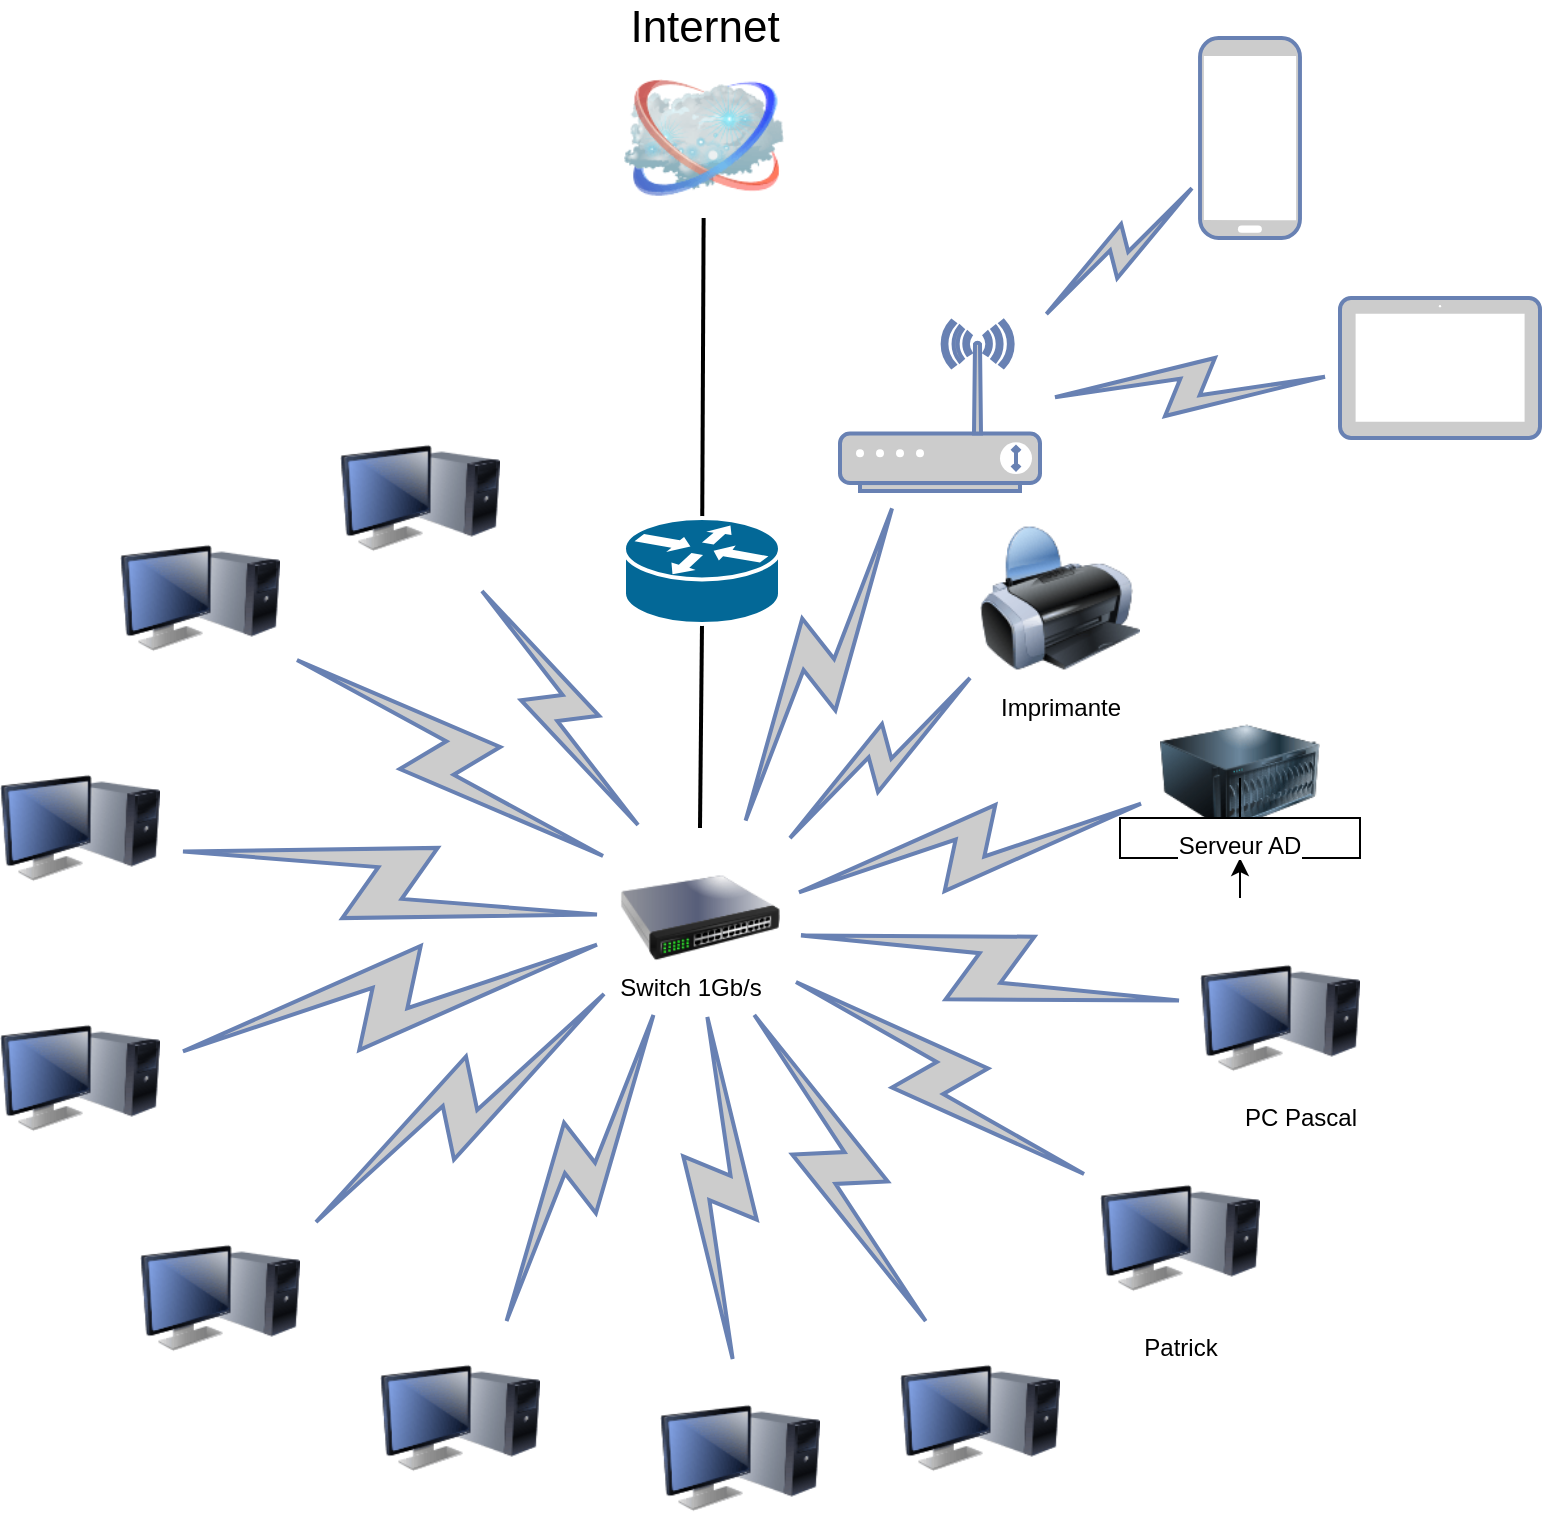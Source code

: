 <mxfile version="20.8.16" type="github">
  <diagram name="Page-1" id="55a83fd1-7818-8e21-69c5-c3457e3827bb">
    <mxGraphModel dx="1793" dy="945" grid="1" gridSize="10" guides="1" tooltips="1" connect="1" arrows="1" fold="1" page="1" pageScale="1" pageWidth="1100" pageHeight="850" background="none" math="0" shadow="0">
      <root>
        <mxCell id="0" />
        <mxCell id="1" parent="0" />
        <mxCell id="69ecfefc5c41e42c-18" style="edgeStyle=none;rounded=0;html=1;labelBackgroundColor=none;endArrow=none;strokeWidth=2;fontFamily=Verdana;fontSize=22;entryX=0.5;entryY=1;entryDx=0;entryDy=0;entryPerimeter=0;" parent="1" target="EihISTI_zLkWKoRs14u7-1" edge="1">
          <mxGeometry relative="1" as="geometry">
            <mxPoint x="510" y="465" as="sourcePoint" />
            <mxPoint x="510" y="370" as="targetPoint" />
          </mxGeometry>
        </mxCell>
        <mxCell id="69ecfefc5c41e42c-2" value="Internet" style="image;html=1;labelBackgroundColor=#ffffff;image=img/lib/clip_art/networking/Cloud_128x128.png;rounded=1;shadow=0;comic=0;strokeWidth=2;fontSize=22;labelPosition=center;verticalLabelPosition=top;align=center;verticalAlign=bottom;" parent="1" vertex="1">
          <mxGeometry x="472" y="80" width="80" height="80" as="geometry" />
        </mxCell>
        <mxCell id="69ecfefc5c41e42c-19" style="edgeStyle=none;rounded=0;html=1;labelBackgroundColor=none;endArrow=none;strokeWidth=2;fontFamily=Verdana;fontSize=22" parent="1" source="EihISTI_zLkWKoRs14u7-1" target="69ecfefc5c41e42c-2" edge="1">
          <mxGeometry relative="1" as="geometry">
            <mxPoint x="510" y="290" as="sourcePoint" />
          </mxGeometry>
        </mxCell>
        <mxCell id="69ecfefc5c41e42c-11" value="" style="html=1;fillColor=#CCCCCC;strokeColor=#6881B3;gradientColor=none;gradientDirection=north;strokeWidth=2;shape=mxgraph.networks.comm_link_edge;html=1;labelBackgroundColor=none;endArrow=none;fontFamily=Verdana;fontSize=22;fontColor=#000000;" parent="1" source="A0iNvt5tao1oBWCM4FDB-3" target="A0iNvt5tao1oBWCM4FDB-2" edge="1">
          <mxGeometry width="100" height="100" relative="1" as="geometry">
            <mxPoint x="370" y="340" as="sourcePoint" />
            <mxPoint x="468" y="501.875" as="targetPoint" />
          </mxGeometry>
        </mxCell>
        <mxCell id="69ecfefc5c41e42c-12" value="" style="html=1;fillColor=#CCCCCC;strokeColor=#6881B3;gradientColor=none;gradientDirection=north;strokeWidth=2;shape=mxgraph.networks.comm_link_edge;html=1;labelBackgroundColor=none;endArrow=none;fontFamily=Verdana;fontSize=22;fontColor=#000000;fontStyle=1;" parent="1" source="A0iNvt5tao1oBWCM4FDB-26" target="A0iNvt5tao1oBWCM4FDB-2" edge="1">
          <mxGeometry width="100" height="100" relative="1" as="geometry">
            <mxPoint x="310" y="385" as="sourcePoint" />
            <mxPoint x="470" y="526.875" as="targetPoint" />
          </mxGeometry>
        </mxCell>
        <mxCell id="69ecfefc5c41e42c-13" value="" style="html=1;fillColor=#CCCCCC;strokeColor=#6881B3;gradientColor=none;gradientDirection=north;strokeWidth=2;shape=mxgraph.networks.comm_link_edge;html=1;labelBackgroundColor=none;endArrow=none;fontFamily=Verdana;fontSize=22;fontColor=#000000;" parent="1" source="A0iNvt5tao1oBWCM4FDB-12" target="A0iNvt5tao1oBWCM4FDB-2" edge="1">
          <mxGeometry width="100" height="100" relative="1" as="geometry">
            <mxPoint x="430" y="740" as="sourcePoint" />
            <mxPoint x="485.51" y="545" as="targetPoint" />
          </mxGeometry>
        </mxCell>
        <mxCell id="69ecfefc5c41e42c-14" value="" style="html=1;fillColor=#CCCCCC;strokeColor=#6881B3;gradientColor=none;gradientDirection=north;strokeWidth=2;shape=mxgraph.networks.comm_link_edge;html=1;labelBackgroundColor=none;endArrow=none;fontFamily=Verdana;fontSize=22;fontColor=#000000;" parent="1" source="A0iNvt5tao1oBWCM4FDB-7" target="A0iNvt5tao1oBWCM4FDB-2" edge="1">
          <mxGeometry width="100" height="100" relative="1" as="geometry">
            <mxPoint x="580" y="710" as="sourcePoint" />
            <mxPoint x="520" y="670" as="targetPoint" />
          </mxGeometry>
        </mxCell>
        <mxCell id="69ecfefc5c41e42c-15" value="" style="html=1;fillColor=#CCCCCC;strokeColor=#6881B3;gradientColor=none;gradientDirection=north;strokeWidth=2;shape=mxgraph.networks.comm_link_edge;html=1;labelBackgroundColor=none;endArrow=none;fontFamily=Verdana;fontSize=22;fontColor=#000000;" parent="1" source="A0iNvt5tao1oBWCM4FDB-11" target="A0iNvt5tao1oBWCM4FDB-2" edge="1">
          <mxGeometry width="100" height="100" relative="1" as="geometry">
            <mxPoint x="730" y="678.462" as="sourcePoint" />
            <mxPoint x="550" y="536.538" as="targetPoint" />
          </mxGeometry>
        </mxCell>
        <mxCell id="69ecfefc5c41e42c-16" value="" style="html=1;fillColor=#CCCCCC;strokeColor=#6881B3;gradientColor=none;gradientDirection=north;strokeWidth=2;shape=mxgraph.networks.comm_link_edge;html=1;labelBackgroundColor=none;endArrow=none;fontFamily=Verdana;fontSize=22;fontColor=#000000;" parent="1" source="A0iNvt5tao1oBWCM4FDB-10" target="A0iNvt5tao1oBWCM4FDB-2" edge="1">
          <mxGeometry width="100" height="100" relative="1" as="geometry">
            <mxPoint x="800" y="579.697" as="sourcePoint" />
            <mxPoint x="550" y="515.303" as="targetPoint" />
          </mxGeometry>
        </mxCell>
        <mxCell id="69ecfefc5c41e42c-17" value="" style="html=1;fillColor=#CCCCCC;strokeColor=#6881B3;gradientColor=none;gradientDirection=north;strokeWidth=2;shape=mxgraph.networks.comm_link_edge;html=1;labelBackgroundColor=none;endArrow=none;fontFamily=Verdana;fontSize=22;fontColor=#000000;" parent="1" source="A0iNvt5tao1oBWCM4FDB-9" target="A0iNvt5tao1oBWCM4FDB-2" edge="1">
          <mxGeometry width="100" height="100" relative="1" as="geometry">
            <mxPoint x="810" y="447.647" as="sourcePoint" />
            <mxPoint x="550" y="497.353" as="targetPoint" />
          </mxGeometry>
        </mxCell>
        <mxCell id="A0iNvt5tao1oBWCM4FDB-2" value="" style="image;html=1;image=img/lib/clip_art/networking/Switch_128x128.png" parent="1" vertex="1">
          <mxGeometry x="470" y="470" width="80" height="80" as="geometry" />
        </mxCell>
        <mxCell id="A0iNvt5tao1oBWCM4FDB-3" value="" style="image;html=1;image=img/lib/clip_art/computers/Monitor_Tower_128x128.png" parent="1" vertex="1">
          <mxGeometry x="330" y="260" width="80" height="80" as="geometry" />
        </mxCell>
        <mxCell id="A0iNvt5tao1oBWCM4FDB-4" value="" style="html=1;outlineConnect=0;fillColor=#CCCCCC;strokeColor=#6881B3;gradientColor=none;gradientDirection=north;strokeWidth=2;shape=mxgraph.networks.comm_link_edge;html=1;rounded=0;" parent="1" source="A0iNvt5tao1oBWCM4FDB-14" target="A0iNvt5tao1oBWCM4FDB-2" edge="1">
          <mxGeometry width="100" height="100" relative="1" as="geometry">
            <mxPoint x="230" y="550" as="sourcePoint" />
            <mxPoint x="350" y="560" as="targetPoint" />
            <Array as="points">
              <mxPoint x="380" y="510" />
            </Array>
          </mxGeometry>
        </mxCell>
        <mxCell id="A0iNvt5tao1oBWCM4FDB-5" value="" style="html=1;outlineConnect=0;fillColor=#CCCCCC;strokeColor=#6881B3;gradientColor=none;gradientDirection=north;strokeWidth=2;shape=mxgraph.networks.comm_link_edge;html=1;rounded=0;" parent="1" source="A0iNvt5tao1oBWCM4FDB-13" target="A0iNvt5tao1oBWCM4FDB-2" edge="1">
          <mxGeometry width="100" height="100" relative="1" as="geometry">
            <mxPoint x="310" y="660" as="sourcePoint" />
            <mxPoint x="470" y="540" as="targetPoint" />
          </mxGeometry>
        </mxCell>
        <mxCell id="A0iNvt5tao1oBWCM4FDB-6" value="" style="html=1;outlineConnect=0;fillColor=#CCCCCC;strokeColor=#6881B3;gradientColor=none;gradientDirection=north;strokeWidth=2;shape=mxgraph.networks.comm_link_edge;html=1;rounded=0;" parent="1" source="A0iNvt5tao1oBWCM4FDB-2" target="A0iNvt5tao1oBWCM4FDB-8" edge="1">
          <mxGeometry width="100" height="100" relative="1" as="geometry">
            <mxPoint x="540" y="480" as="sourcePoint" />
            <mxPoint x="710" y="350" as="targetPoint" />
          </mxGeometry>
        </mxCell>
        <mxCell id="A0iNvt5tao1oBWCM4FDB-7" value="" style="image;html=1;image=img/lib/clip_art/computers/Monitor_Tower_128x128.png" parent="1" vertex="1">
          <mxGeometry x="349.996" y="720" width="80" height="80" as="geometry" />
        </mxCell>
        <mxCell id="A0iNvt5tao1oBWCM4FDB-8" value="" style="image;html=1;image=img/lib/clip_art/computers/Monitor_Tower_128x128.png" parent="1" vertex="1">
          <mxGeometry x="760" y="520" width="80" height="80" as="geometry" />
        </mxCell>
        <mxCell id="A0iNvt5tao1oBWCM4FDB-9" value="" style="image;html=1;image=img/lib/clip_art/computers/Monitor_Tower_128x128.png" parent="1" vertex="1">
          <mxGeometry x="710" y="630" width="80" height="80" as="geometry" />
        </mxCell>
        <mxCell id="A0iNvt5tao1oBWCM4FDB-10" value="" style="image;html=1;image=img/lib/clip_art/computers/Monitor_Tower_128x128.png" parent="1" vertex="1">
          <mxGeometry x="610" y="720" width="80" height="80" as="geometry" />
        </mxCell>
        <mxCell id="A0iNvt5tao1oBWCM4FDB-11" value="" style="image;html=1;image=img/lib/clip_art/computers/Monitor_Tower_128x128.png" parent="1" vertex="1">
          <mxGeometry x="490" y="740" width="80" height="80" as="geometry" />
        </mxCell>
        <mxCell id="A0iNvt5tao1oBWCM4FDB-12" value="" style="image;html=1;image=img/lib/clip_art/computers/Monitor_Tower_128x128.png" parent="1" vertex="1">
          <mxGeometry x="230" y="660" width="80" height="80" as="geometry" />
        </mxCell>
        <mxCell id="A0iNvt5tao1oBWCM4FDB-13" value="" style="image;html=1;image=img/lib/clip_art/computers/Monitor_Tower_128x128.png" parent="1" vertex="1">
          <mxGeometry x="160" y="550" width="80" height="80" as="geometry" />
        </mxCell>
        <mxCell id="A0iNvt5tao1oBWCM4FDB-14" value="" style="image;html=1;image=img/lib/clip_art/computers/Monitor_Tower_128x128.png" parent="1" vertex="1">
          <mxGeometry x="160" y="425" width="80" height="80" as="geometry" />
        </mxCell>
        <mxCell id="A0iNvt5tao1oBWCM4FDB-15" value="" style="html=1;outlineConnect=0;fillColor=#CCCCCC;strokeColor=#6881B3;gradientColor=none;gradientDirection=north;strokeWidth=2;shape=mxgraph.networks.comm_link_edge;html=1;rounded=0;" parent="1" source="A0iNvt5tao1oBWCM4FDB-2" target="A0iNvt5tao1oBWCM4FDB-17" edge="1">
          <mxGeometry width="100" height="100" relative="1" as="geometry">
            <mxPoint x="520" y="475" as="sourcePoint" />
            <mxPoint x="620" y="375" as="targetPoint" />
          </mxGeometry>
        </mxCell>
        <mxCell id="A0iNvt5tao1oBWCM4FDB-16" value="" style="html=1;outlineConnect=0;fillColor=#CCCCCC;strokeColor=#6881B3;gradientColor=none;gradientDirection=north;strokeWidth=2;shape=mxgraph.networks.comm_link_edge;html=1;rounded=0;" parent="1" source="A0iNvt5tao1oBWCM4FDB-2" target="A0iNvt5tao1oBWCM4FDB-18" edge="1">
          <mxGeometry width="100" height="100" relative="1" as="geometry">
            <mxPoint x="590" y="500" as="sourcePoint" />
            <mxPoint x="780" y="430" as="targetPoint" />
          </mxGeometry>
        </mxCell>
        <mxCell id="A0iNvt5tao1oBWCM4FDB-17" value="" style="image;html=1;image=img/lib/clip_art/computers/Printer_128x128.png" parent="1" vertex="1">
          <mxGeometry x="650" y="310" width="80" height="80" as="geometry" />
        </mxCell>
        <mxCell id="A0iNvt5tao1oBWCM4FDB-18" value="" style="image;html=1;image=img/lib/clip_art/computers/Server_128x128.png" parent="1" vertex="1">
          <mxGeometry x="740" y="400" width="80" height="80" as="geometry" />
        </mxCell>
        <mxCell id="A0iNvt5tao1oBWCM4FDB-21" value="" style="edgeStyle=orthogonalEdgeStyle;rounded=0;orthogonalLoop=1;jettySize=auto;html=1;" parent="1" source="A0iNvt5tao1oBWCM4FDB-19" target="A0iNvt5tao1oBWCM4FDB-18" edge="1">
          <mxGeometry relative="1" as="geometry">
            <mxPoint x="770" y="400" as="targetPoint" />
          </mxGeometry>
        </mxCell>
        <mxCell id="A0iNvt5tao1oBWCM4FDB-19" value="&lt;font style=&quot;vertical-align: inherit;&quot;&gt;&lt;font style=&quot;vertical-align: inherit;&quot;&gt;Serveur AD&lt;/font&gt;&lt;/font&gt;" style="whiteSpace=wrap;html=1;verticalAlign=top;labelBackgroundColor=default;" parent="1" vertex="1">
          <mxGeometry x="720" y="460" width="120" height="20" as="geometry" />
        </mxCell>
        <mxCell id="A0iNvt5tao1oBWCM4FDB-22" value="&lt;font style=&quot;vertical-align: inherit;&quot;&gt;&lt;font style=&quot;vertical-align: inherit;&quot;&gt;PC Pascal&lt;/font&gt;&lt;/font&gt;" style="text;html=1;align=center;verticalAlign=middle;resizable=0;points=[];autosize=1;strokeColor=none;fillColor=none;" parent="1" vertex="1">
          <mxGeometry x="770" y="595" width="80" height="30" as="geometry" />
        </mxCell>
        <mxCell id="A0iNvt5tao1oBWCM4FDB-23" value="&lt;font style=&quot;vertical-align: inherit;&quot;&gt;&lt;font style=&quot;vertical-align: inherit;&quot;&gt;Imprimante&lt;/font&gt;&lt;/font&gt;" style="text;html=1;align=center;verticalAlign=middle;resizable=0;points=[];autosize=1;strokeColor=none;fillColor=none;" parent="1" vertex="1">
          <mxGeometry x="650" y="390" width="80" height="30" as="geometry" />
        </mxCell>
        <mxCell id="A0iNvt5tao1oBWCM4FDB-24" value="&lt;font style=&quot;vertical-align: inherit;&quot;&gt;&lt;font style=&quot;vertical-align: inherit;&quot;&gt;&lt;font style=&quot;vertical-align: inherit;&quot;&gt;&lt;font style=&quot;vertical-align: inherit;&quot;&gt;Switch 1Gb/s&lt;/font&gt;&lt;/font&gt;&lt;/font&gt;&lt;/font&gt;" style="text;html=1;align=center;verticalAlign=middle;resizable=0;points=[];autosize=1;strokeColor=none;fillColor=none;" parent="1" vertex="1">
          <mxGeometry x="460" y="530" width="90" height="30" as="geometry" />
        </mxCell>
        <mxCell id="A0iNvt5tao1oBWCM4FDB-26" value="" style="image;html=1;image=img/lib/clip_art/computers/Monitor_Tower_128x128.png" parent="1" vertex="1">
          <mxGeometry x="220" y="310" width="80" height="80" as="geometry" />
        </mxCell>
        <mxCell id="EihISTI_zLkWKoRs14u7-1" value="" style="shape=mxgraph.cisco.routers.router;sketch=0;html=1;pointerEvents=1;dashed=0;fillColor=#036897;strokeColor=#ffffff;strokeWidth=2;verticalLabelPosition=bottom;verticalAlign=top;align=center;outlineConnect=0;fontSize=16;" parent="1" vertex="1">
          <mxGeometry x="472" y="310" width="78" height="53" as="geometry" />
        </mxCell>
        <mxCell id="EihISTI_zLkWKoRs14u7-2" value="" style="fontColor=#0066CC;verticalAlign=top;verticalLabelPosition=bottom;labelPosition=center;align=center;html=1;outlineConnect=0;fillColor=#CCCCCC;strokeColor=#6881B3;gradientColor=none;gradientDirection=north;strokeWidth=2;shape=mxgraph.networks.wireless_modem;fontSize=16;" parent="1" vertex="1">
          <mxGeometry x="580" y="211.5" width="100" height="85" as="geometry" />
        </mxCell>
        <mxCell id="EihISTI_zLkWKoRs14u7-3" value="" style="html=1;outlineConnect=0;fillColor=#CCCCCC;strokeColor=#6881B3;gradientColor=none;gradientDirection=north;strokeWidth=2;shape=mxgraph.networks.comm_link_edge;html=1;rounded=0;fontSize=12;startSize=8;endSize=8;curved=1;" parent="1" source="A0iNvt5tao1oBWCM4FDB-2" target="EihISTI_zLkWKoRs14u7-2" edge="1">
          <mxGeometry width="100" height="100" relative="1" as="geometry">
            <mxPoint x="550" y="300" as="sourcePoint" />
            <mxPoint x="650" y="200" as="targetPoint" />
          </mxGeometry>
        </mxCell>
        <mxCell id="EihISTI_zLkWKoRs14u7-4" value="" style="fontColor=#0066CC;verticalAlign=top;verticalLabelPosition=bottom;labelPosition=center;align=center;html=1;outlineConnect=0;fillColor=#CCCCCC;strokeColor=#6881B3;gradientColor=none;gradientDirection=north;strokeWidth=2;shape=mxgraph.networks.mobile;fontSize=16;" parent="1" vertex="1">
          <mxGeometry x="760" y="70" width="50" height="100" as="geometry" />
        </mxCell>
        <mxCell id="EihISTI_zLkWKoRs14u7-5" value="" style="fontColor=#0066CC;verticalAlign=top;verticalLabelPosition=bottom;labelPosition=center;align=center;html=1;outlineConnect=0;fillColor=#CCCCCC;strokeColor=#6881B3;gradientColor=none;gradientDirection=north;strokeWidth=2;shape=mxgraph.networks.tablet;fontSize=16;" parent="1" vertex="1">
          <mxGeometry x="830" y="200" width="100" height="70" as="geometry" />
        </mxCell>
        <mxCell id="EihISTI_zLkWKoRs14u7-6" value="" style="html=1;outlineConnect=0;fillColor=#CCCCCC;strokeColor=#6881B3;gradientColor=none;gradientDirection=north;strokeWidth=2;shape=mxgraph.networks.comm_link_edge;html=1;rounded=0;fontSize=12;startSize=8;endSize=8;curved=1;" parent="1" source="EihISTI_zLkWKoRs14u7-2" target="EihISTI_zLkWKoRs14u7-4" edge="1">
          <mxGeometry width="100" height="100" relative="1" as="geometry">
            <mxPoint x="790" y="220" as="sourcePoint" />
            <mxPoint x="890" y="120" as="targetPoint" />
          </mxGeometry>
        </mxCell>
        <mxCell id="EihISTI_zLkWKoRs14u7-7" value="" style="html=1;outlineConnect=0;fillColor=#CCCCCC;strokeColor=#6881B3;gradientColor=none;gradientDirection=north;strokeWidth=2;shape=mxgraph.networks.comm_link_edge;html=1;rounded=0;fontSize=12;startSize=8;endSize=8;curved=1;" parent="1" source="EihISTI_zLkWKoRs14u7-2" target="EihISTI_zLkWKoRs14u7-5" edge="1">
          <mxGeometry width="100" height="100" relative="1" as="geometry">
            <mxPoint x="825" y="225" as="sourcePoint" />
            <mxPoint x="925" y="125" as="targetPoint" />
          </mxGeometry>
        </mxCell>
        <mxCell id="qVSafNWaY96fRZUIVJW2-1" value="&lt;font style=&quot;vertical-align: inherit;&quot;&gt;&lt;font style=&quot;vertical-align: inherit;&quot;&gt;Patrick&lt;/font&gt;&lt;/font&gt;" style="text;html=1;align=center;verticalAlign=middle;resizable=0;points=[];autosize=1;strokeColor=none;fillColor=none;" vertex="1" parent="1">
          <mxGeometry x="720" y="710" width="60" height="30" as="geometry" />
        </mxCell>
      </root>
    </mxGraphModel>
  </diagram>
</mxfile>
